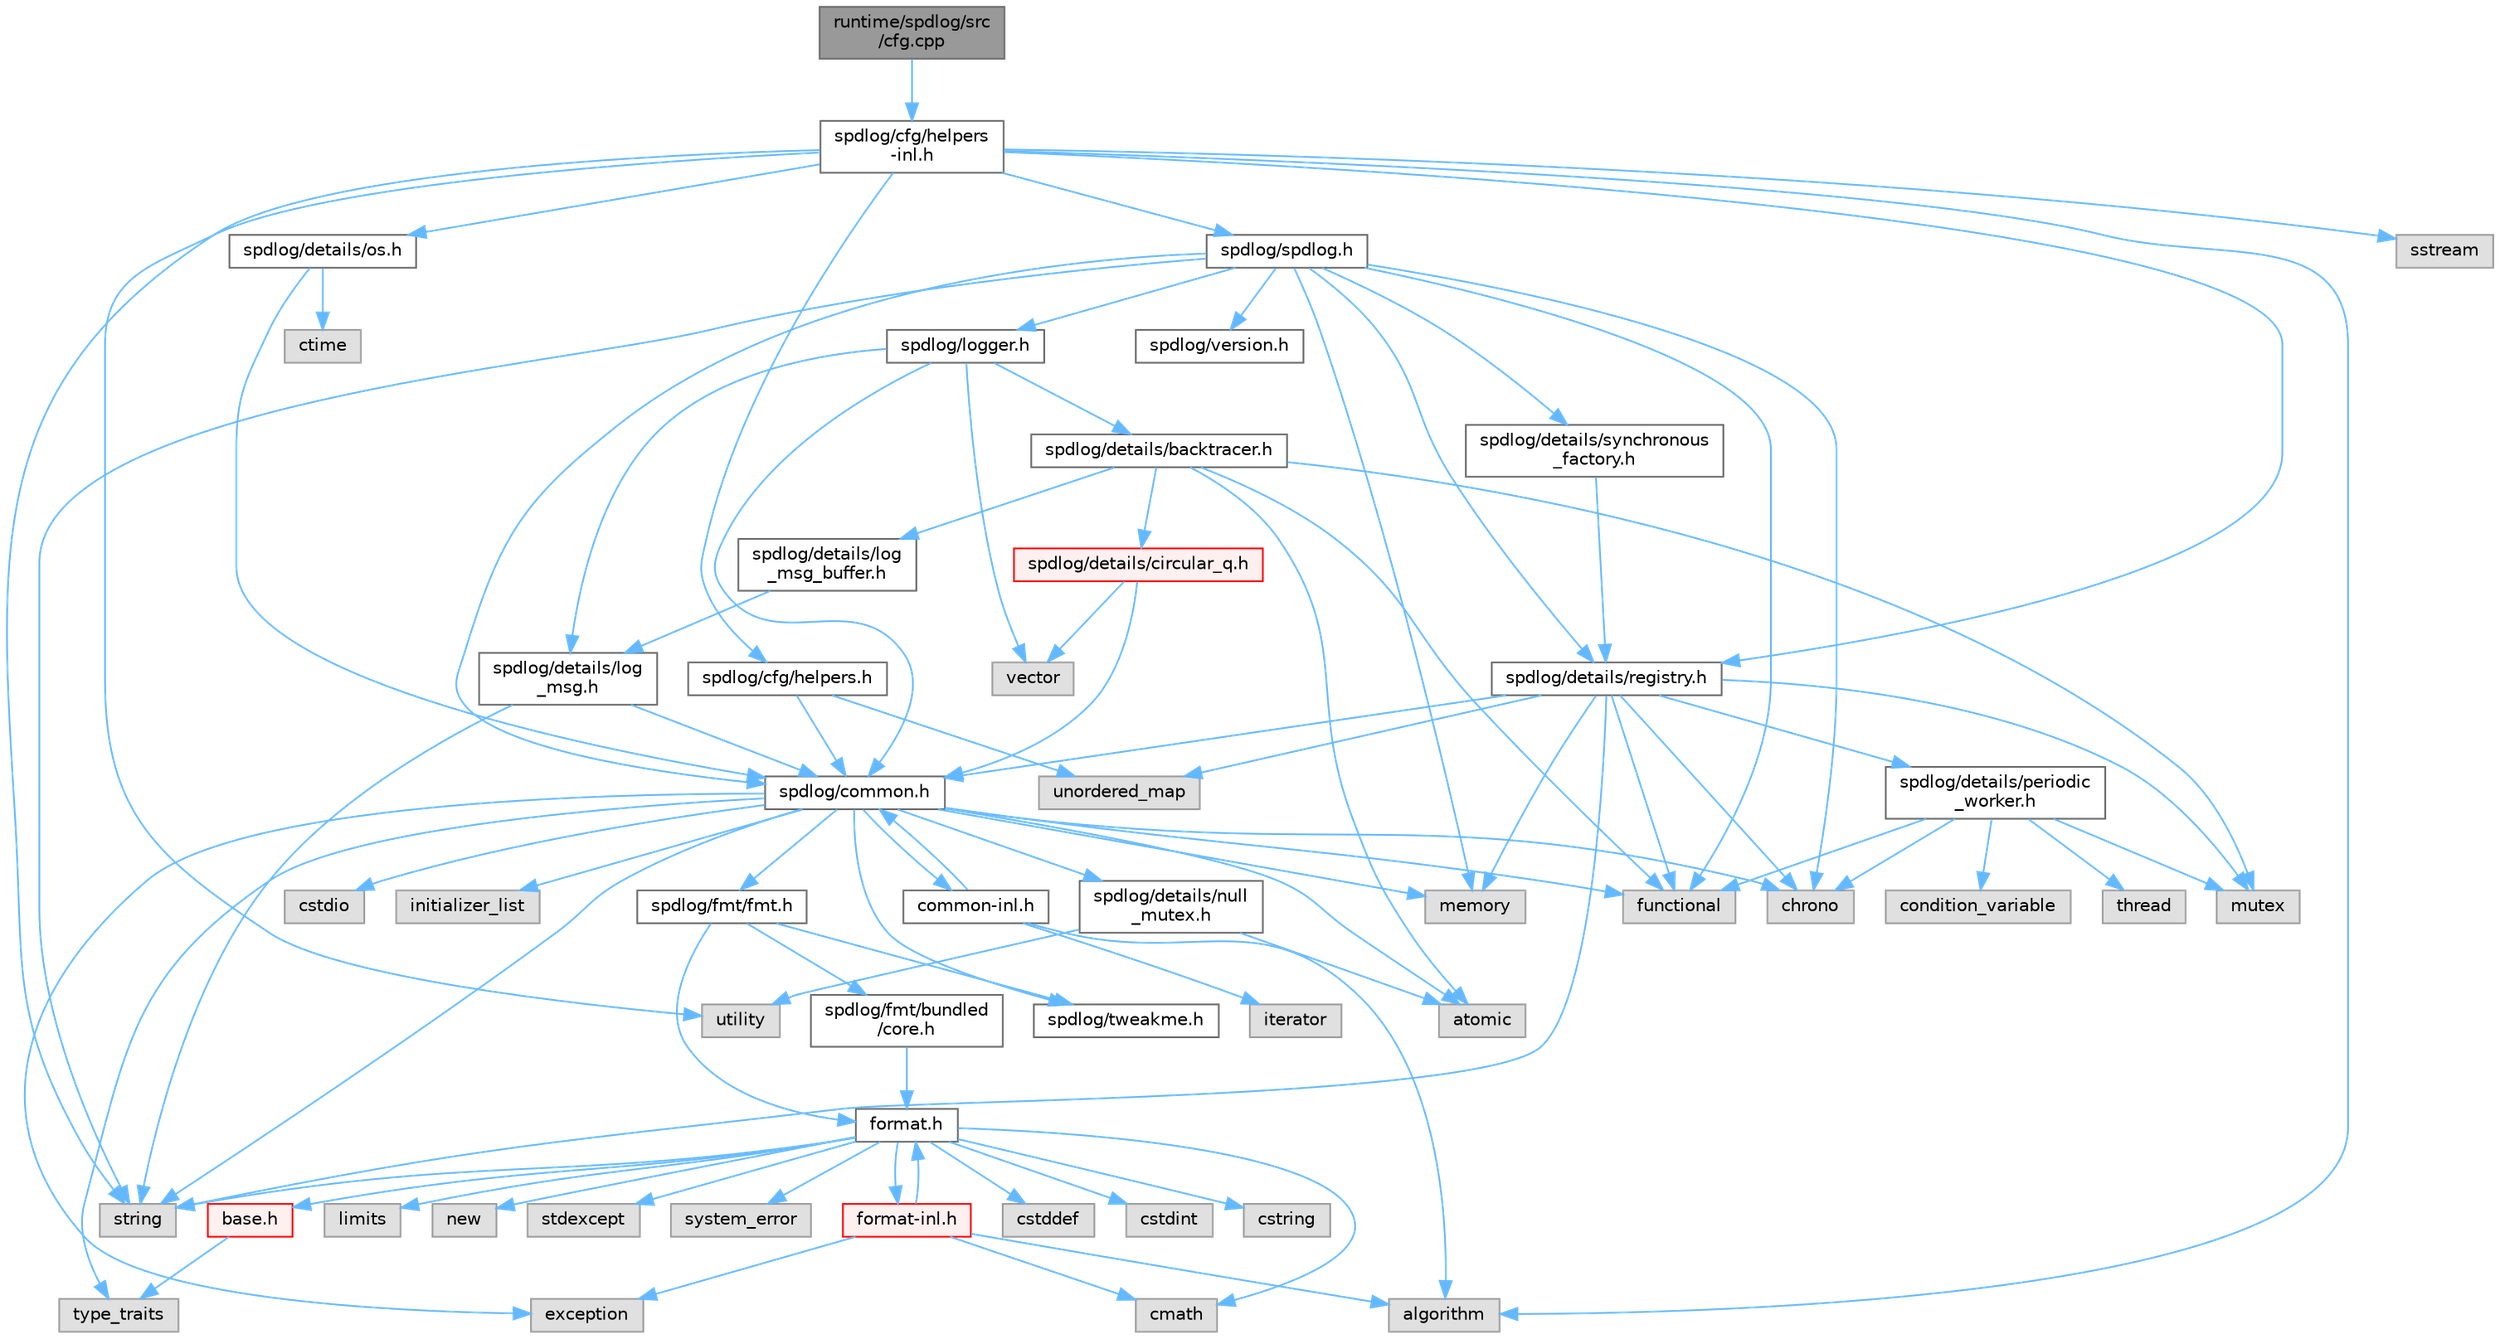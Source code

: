digraph "runtime/spdlog/src/cfg.cpp"
{
 // LATEX_PDF_SIZE
  bgcolor="transparent";
  edge [fontname=Helvetica,fontsize=10,labelfontname=Helvetica,labelfontsize=10];
  node [fontname=Helvetica,fontsize=10,shape=box,height=0.2,width=0.4];
  Node1 [id="Node000001",label="runtime/spdlog/src\l/cfg.cpp",height=0.2,width=0.4,color="gray40", fillcolor="grey60", style="filled", fontcolor="black",tooltip=" "];
  Node1 -> Node2 [id="edge89_Node000001_Node000002",color="steelblue1",style="solid",tooltip=" "];
  Node2 [id="Node000002",label="spdlog/cfg/helpers\l-inl.h",height=0.2,width=0.4,color="grey40", fillcolor="white", style="filled",URL="$helpers-inl_8h.html",tooltip=" "];
  Node2 -> Node3 [id="edge90_Node000002_Node000003",color="steelblue1",style="solid",tooltip=" "];
  Node3 [id="Node000003",label="spdlog/cfg/helpers.h",height=0.2,width=0.4,color="grey40", fillcolor="white", style="filled",URL="$helpers_8h.html",tooltip=" "];
  Node3 -> Node4 [id="edge91_Node000003_Node000004",color="steelblue1",style="solid",tooltip=" "];
  Node4 [id="Node000004",label="spdlog/common.h",height=0.2,width=0.4,color="grey40", fillcolor="white", style="filled",URL="$common_8h.html",tooltip=" "];
  Node4 -> Node5 [id="edge92_Node000004_Node000005",color="steelblue1",style="solid",tooltip=" "];
  Node5 [id="Node000005",label="spdlog/details/null\l_mutex.h",height=0.2,width=0.4,color="grey40", fillcolor="white", style="filled",URL="$null__mutex_8h.html",tooltip=" "];
  Node5 -> Node6 [id="edge93_Node000005_Node000006",color="steelblue1",style="solid",tooltip=" "];
  Node6 [id="Node000006",label="atomic",height=0.2,width=0.4,color="grey60", fillcolor="#E0E0E0", style="filled",tooltip=" "];
  Node5 -> Node7 [id="edge94_Node000005_Node000007",color="steelblue1",style="solid",tooltip=" "];
  Node7 [id="Node000007",label="utility",height=0.2,width=0.4,color="grey60", fillcolor="#E0E0E0", style="filled",tooltip=" "];
  Node4 -> Node8 [id="edge95_Node000004_Node000008",color="steelblue1",style="solid",tooltip=" "];
  Node8 [id="Node000008",label="spdlog/tweakme.h",height=0.2,width=0.4,color="grey40", fillcolor="white", style="filled",URL="$tweakme_8h.html",tooltip=" "];
  Node4 -> Node6 [id="edge96_Node000004_Node000006",color="steelblue1",style="solid",tooltip=" "];
  Node4 -> Node9 [id="edge97_Node000004_Node000009",color="steelblue1",style="solid",tooltip=" "];
  Node9 [id="Node000009",label="chrono",height=0.2,width=0.4,color="grey60", fillcolor="#E0E0E0", style="filled",tooltip=" "];
  Node4 -> Node10 [id="edge98_Node000004_Node000010",color="steelblue1",style="solid",tooltip=" "];
  Node10 [id="Node000010",label="cstdio",height=0.2,width=0.4,color="grey60", fillcolor="#E0E0E0", style="filled",tooltip=" "];
  Node4 -> Node11 [id="edge99_Node000004_Node000011",color="steelblue1",style="solid",tooltip=" "];
  Node11 [id="Node000011",label="exception",height=0.2,width=0.4,color="grey60", fillcolor="#E0E0E0", style="filled",tooltip=" "];
  Node4 -> Node12 [id="edge100_Node000004_Node000012",color="steelblue1",style="solid",tooltip=" "];
  Node12 [id="Node000012",label="functional",height=0.2,width=0.4,color="grey60", fillcolor="#E0E0E0", style="filled",tooltip=" "];
  Node4 -> Node13 [id="edge101_Node000004_Node000013",color="steelblue1",style="solid",tooltip=" "];
  Node13 [id="Node000013",label="initializer_list",height=0.2,width=0.4,color="grey60", fillcolor="#E0E0E0", style="filled",tooltip=" "];
  Node4 -> Node14 [id="edge102_Node000004_Node000014",color="steelblue1",style="solid",tooltip=" "];
  Node14 [id="Node000014",label="memory",height=0.2,width=0.4,color="grey60", fillcolor="#E0E0E0", style="filled",tooltip=" "];
  Node4 -> Node15 [id="edge103_Node000004_Node000015",color="steelblue1",style="solid",tooltip=" "];
  Node15 [id="Node000015",label="string",height=0.2,width=0.4,color="grey60", fillcolor="#E0E0E0", style="filled",tooltip=" "];
  Node4 -> Node16 [id="edge104_Node000004_Node000016",color="steelblue1",style="solid",tooltip=" "];
  Node16 [id="Node000016",label="type_traits",height=0.2,width=0.4,color="grey60", fillcolor="#E0E0E0", style="filled",tooltip=" "];
  Node4 -> Node17 [id="edge105_Node000004_Node000017",color="steelblue1",style="solid",tooltip=" "];
  Node17 [id="Node000017",label="spdlog/fmt/fmt.h",height=0.2,width=0.4,color="grey40", fillcolor="white", style="filled",URL="$fmt_8h.html",tooltip=" "];
  Node17 -> Node8 [id="edge106_Node000017_Node000008",color="steelblue1",style="solid",tooltip=" "];
  Node17 -> Node18 [id="edge107_Node000017_Node000018",color="steelblue1",style="solid",tooltip=" "];
  Node18 [id="Node000018",label="spdlog/fmt/bundled\l/core.h",height=0.2,width=0.4,color="grey40", fillcolor="white", style="filled",URL="$core_8h.html",tooltip=" "];
  Node18 -> Node19 [id="edge108_Node000018_Node000019",color="steelblue1",style="solid",tooltip=" "];
  Node19 [id="Node000019",label="format.h",height=0.2,width=0.4,color="grey40", fillcolor="white", style="filled",URL="$spdlog_2include_2spdlog_2fmt_2bundled_2format_8h.html",tooltip=" "];
  Node19 -> Node20 [id="edge109_Node000019_Node000020",color="steelblue1",style="solid",tooltip=" "];
  Node20 [id="Node000020",label="base.h",height=0.2,width=0.4,color="red", fillcolor="#FFF0F0", style="filled",URL="$base_8h.html",tooltip=" "];
  Node20 -> Node16 [id="edge110_Node000020_Node000016",color="steelblue1",style="solid",tooltip=" "];
  Node19 -> Node167 [id="edge111_Node000019_Node000167",color="steelblue1",style="solid",tooltip=" "];
  Node167 [id="Node000167",label="cmath",height=0.2,width=0.4,color="grey60", fillcolor="#E0E0E0", style="filled",tooltip=" "];
  Node19 -> Node26 [id="edge112_Node000019_Node000026",color="steelblue1",style="solid",tooltip=" "];
  Node26 [id="Node000026",label="cstddef",height=0.2,width=0.4,color="grey60", fillcolor="#E0E0E0", style="filled",tooltip=" "];
  Node19 -> Node27 [id="edge113_Node000019_Node000027",color="steelblue1",style="solid",tooltip=" "];
  Node27 [id="Node000027",label="cstdint",height=0.2,width=0.4,color="grey60", fillcolor="#E0E0E0", style="filled",tooltip=" "];
  Node19 -> Node29 [id="edge114_Node000019_Node000029",color="steelblue1",style="solid",tooltip=" "];
  Node29 [id="Node000029",label="cstring",height=0.2,width=0.4,color="grey60", fillcolor="#E0E0E0", style="filled",tooltip=" "];
  Node19 -> Node168 [id="edge115_Node000019_Node000168",color="steelblue1",style="solid",tooltip=" "];
  Node168 [id="Node000168",label="limits",height=0.2,width=0.4,color="grey60", fillcolor="#E0E0E0", style="filled",tooltip=" "];
  Node19 -> Node65 [id="edge116_Node000019_Node000065",color="steelblue1",style="solid",tooltip=" "];
  Node65 [id="Node000065",label="new",height=0.2,width=0.4,color="grey60", fillcolor="#E0E0E0", style="filled",tooltip=" "];
  Node19 -> Node169 [id="edge117_Node000019_Node000169",color="steelblue1",style="solid",tooltip=" "];
  Node169 [id="Node000169",label="stdexcept",height=0.2,width=0.4,color="grey60", fillcolor="#E0E0E0", style="filled",tooltip=" "];
  Node19 -> Node15 [id="edge118_Node000019_Node000015",color="steelblue1",style="solid",tooltip=" "];
  Node19 -> Node170 [id="edge119_Node000019_Node000170",color="steelblue1",style="solid",tooltip=" "];
  Node170 [id="Node000170",label="system_error",height=0.2,width=0.4,color="grey60", fillcolor="#E0E0E0", style="filled",tooltip=" "];
  Node19 -> Node171 [id="edge120_Node000019_Node000171",color="steelblue1",style="solid",tooltip=" "];
  Node171 [id="Node000171",label="format-inl.h",height=0.2,width=0.4,color="red", fillcolor="#FFF0F0", style="filled",URL="$format-inl_8h.html",tooltip=" "];
  Node171 -> Node172 [id="edge121_Node000171_Node000172",color="steelblue1",style="solid",tooltip=" "];
  Node172 [id="Node000172",label="algorithm",height=0.2,width=0.4,color="grey60", fillcolor="#E0E0E0", style="filled",tooltip=" "];
  Node171 -> Node167 [id="edge122_Node000171_Node000167",color="steelblue1",style="solid",tooltip=" "];
  Node171 -> Node11 [id="edge123_Node000171_Node000011",color="steelblue1",style="solid",tooltip=" "];
  Node171 -> Node19 [id="edge124_Node000171_Node000019",color="steelblue1",style="solid",tooltip=" "];
  Node17 -> Node19 [id="edge125_Node000017_Node000019",color="steelblue1",style="solid",tooltip=" "];
  Node4 -> Node176 [id="edge126_Node000004_Node000176",color="steelblue1",style="solid",tooltip=" "];
  Node176 [id="Node000176",label="common-inl.h",height=0.2,width=0.4,color="grey40", fillcolor="white", style="filled",URL="$common-inl_8h.html",tooltip=" "];
  Node176 -> Node4 [id="edge127_Node000176_Node000004",color="steelblue1",style="solid",tooltip=" "];
  Node176 -> Node172 [id="edge128_Node000176_Node000172",color="steelblue1",style="solid",tooltip=" "];
  Node176 -> Node177 [id="edge129_Node000176_Node000177",color="steelblue1",style="solid",tooltip=" "];
  Node177 [id="Node000177",label="iterator",height=0.2,width=0.4,color="grey60", fillcolor="#E0E0E0", style="filled",tooltip=" "];
  Node3 -> Node178 [id="edge130_Node000003_Node000178",color="steelblue1",style="solid",tooltip=" "];
  Node178 [id="Node000178",label="unordered_map",height=0.2,width=0.4,color="grey60", fillcolor="#E0E0E0", style="filled",tooltip=" "];
  Node2 -> Node179 [id="edge131_Node000002_Node000179",color="steelblue1",style="solid",tooltip=" "];
  Node179 [id="Node000179",label="spdlog/details/os.h",height=0.2,width=0.4,color="grey40", fillcolor="white", style="filled",URL="$details_2os_8h.html",tooltip=" "];
  Node179 -> Node180 [id="edge132_Node000179_Node000180",color="steelblue1",style="solid",tooltip=" "];
  Node180 [id="Node000180",label="ctime",height=0.2,width=0.4,color="grey60", fillcolor="#E0E0E0", style="filled",tooltip=" "];
  Node179 -> Node4 [id="edge133_Node000179_Node000004",color="steelblue1",style="solid",tooltip=" "];
  Node2 -> Node181 [id="edge134_Node000002_Node000181",color="steelblue1",style="solid",tooltip=" "];
  Node181 [id="Node000181",label="spdlog/details/registry.h",height=0.2,width=0.4,color="grey40", fillcolor="white", style="filled",URL="$registry_8h.html",tooltip=" "];
  Node181 -> Node4 [id="edge135_Node000181_Node000004",color="steelblue1",style="solid",tooltip=" "];
  Node181 -> Node182 [id="edge136_Node000181_Node000182",color="steelblue1",style="solid",tooltip=" "];
  Node182 [id="Node000182",label="spdlog/details/periodic\l_worker.h",height=0.2,width=0.4,color="grey40", fillcolor="white", style="filled",URL="$periodic__worker_8h.html",tooltip=" "];
  Node182 -> Node9 [id="edge137_Node000182_Node000009",color="steelblue1",style="solid",tooltip=" "];
  Node182 -> Node183 [id="edge138_Node000182_Node000183",color="steelblue1",style="solid",tooltip=" "];
  Node183 [id="Node000183",label="condition_variable",height=0.2,width=0.4,color="grey60", fillcolor="#E0E0E0", style="filled",tooltip=" "];
  Node182 -> Node12 [id="edge139_Node000182_Node000012",color="steelblue1",style="solid",tooltip=" "];
  Node182 -> Node184 [id="edge140_Node000182_Node000184",color="steelblue1",style="solid",tooltip=" "];
  Node184 [id="Node000184",label="mutex",height=0.2,width=0.4,color="grey60", fillcolor="#E0E0E0", style="filled",tooltip=" "];
  Node182 -> Node185 [id="edge141_Node000182_Node000185",color="steelblue1",style="solid",tooltip=" "];
  Node185 [id="Node000185",label="thread",height=0.2,width=0.4,color="grey60", fillcolor="#E0E0E0", style="filled",tooltip=" "];
  Node181 -> Node9 [id="edge142_Node000181_Node000009",color="steelblue1",style="solid",tooltip=" "];
  Node181 -> Node12 [id="edge143_Node000181_Node000012",color="steelblue1",style="solid",tooltip=" "];
  Node181 -> Node14 [id="edge144_Node000181_Node000014",color="steelblue1",style="solid",tooltip=" "];
  Node181 -> Node184 [id="edge145_Node000181_Node000184",color="steelblue1",style="solid",tooltip=" "];
  Node181 -> Node15 [id="edge146_Node000181_Node000015",color="steelblue1",style="solid",tooltip=" "];
  Node181 -> Node178 [id="edge147_Node000181_Node000178",color="steelblue1",style="solid",tooltip=" "];
  Node2 -> Node186 [id="edge148_Node000002_Node000186",color="steelblue1",style="solid",tooltip=" "];
  Node186 [id="Node000186",label="spdlog/spdlog.h",height=0.2,width=0.4,color="grey40", fillcolor="white", style="filled",URL="$spdlog_8h.html",tooltip=" "];
  Node186 -> Node4 [id="edge149_Node000186_Node000004",color="steelblue1",style="solid",tooltip=" "];
  Node186 -> Node181 [id="edge150_Node000186_Node000181",color="steelblue1",style="solid",tooltip=" "];
  Node186 -> Node187 [id="edge151_Node000186_Node000187",color="steelblue1",style="solid",tooltip=" "];
  Node187 [id="Node000187",label="spdlog/details/synchronous\l_factory.h",height=0.2,width=0.4,color="grey40", fillcolor="white", style="filled",URL="$synchronous__factory_8h.html",tooltip=" "];
  Node187 -> Node181 [id="edge152_Node000187_Node000181",color="steelblue1",style="solid",tooltip=" "];
  Node186 -> Node188 [id="edge153_Node000186_Node000188",color="steelblue1",style="solid",tooltip=" "];
  Node188 [id="Node000188",label="spdlog/logger.h",height=0.2,width=0.4,color="grey40", fillcolor="white", style="filled",URL="$logger_8h.html",tooltip=" "];
  Node188 -> Node4 [id="edge154_Node000188_Node000004",color="steelblue1",style="solid",tooltip=" "];
  Node188 -> Node189 [id="edge155_Node000188_Node000189",color="steelblue1",style="solid",tooltip=" "];
  Node189 [id="Node000189",label="spdlog/details/backtracer.h",height=0.2,width=0.4,color="grey40", fillcolor="white", style="filled",URL="$backtracer_8h.html",tooltip=" "];
  Node189 -> Node190 [id="edge156_Node000189_Node000190",color="steelblue1",style="solid",tooltip=" "];
  Node190 [id="Node000190",label="spdlog/details/circular_q.h",height=0.2,width=0.4,color="red", fillcolor="#FFF0F0", style="filled",URL="$circular__q_8h.html",tooltip=" "];
  Node190 -> Node191 [id="edge157_Node000190_Node000191",color="steelblue1",style="solid",tooltip=" "];
  Node191 [id="Node000191",label="vector",height=0.2,width=0.4,color="grey60", fillcolor="#E0E0E0", style="filled",tooltip=" "];
  Node190 -> Node4 [id="edge158_Node000190_Node000004",color="steelblue1",style="solid",tooltip=" "];
  Node189 -> Node192 [id="edge159_Node000189_Node000192",color="steelblue1",style="solid",tooltip=" "];
  Node192 [id="Node000192",label="spdlog/details/log\l_msg_buffer.h",height=0.2,width=0.4,color="grey40", fillcolor="white", style="filled",URL="$log__msg__buffer_8h.html",tooltip=" "];
  Node192 -> Node193 [id="edge160_Node000192_Node000193",color="steelblue1",style="solid",tooltip=" "];
  Node193 [id="Node000193",label="spdlog/details/log\l_msg.h",height=0.2,width=0.4,color="grey40", fillcolor="white", style="filled",URL="$log__msg_8h.html",tooltip=" "];
  Node193 -> Node4 [id="edge161_Node000193_Node000004",color="steelblue1",style="solid",tooltip=" "];
  Node193 -> Node15 [id="edge162_Node000193_Node000015",color="steelblue1",style="solid",tooltip=" "];
  Node189 -> Node6 [id="edge163_Node000189_Node000006",color="steelblue1",style="solid",tooltip=" "];
  Node189 -> Node12 [id="edge164_Node000189_Node000012",color="steelblue1",style="solid",tooltip=" "];
  Node189 -> Node184 [id="edge165_Node000189_Node000184",color="steelblue1",style="solid",tooltip=" "];
  Node188 -> Node193 [id="edge166_Node000188_Node000193",color="steelblue1",style="solid",tooltip=" "];
  Node188 -> Node191 [id="edge167_Node000188_Node000191",color="steelblue1",style="solid",tooltip=" "];
  Node186 -> Node194 [id="edge168_Node000186_Node000194",color="steelblue1",style="solid",tooltip=" "];
  Node194 [id="Node000194",label="spdlog/version.h",height=0.2,width=0.4,color="grey40", fillcolor="white", style="filled",URL="$spdlog_2include_2spdlog_2version_8h.html",tooltip=" "];
  Node186 -> Node9 [id="edge169_Node000186_Node000009",color="steelblue1",style="solid",tooltip=" "];
  Node186 -> Node12 [id="edge170_Node000186_Node000012",color="steelblue1",style="solid",tooltip=" "];
  Node186 -> Node14 [id="edge171_Node000186_Node000014",color="steelblue1",style="solid",tooltip=" "];
  Node186 -> Node15 [id="edge172_Node000186_Node000015",color="steelblue1",style="solid",tooltip=" "];
  Node2 -> Node172 [id="edge173_Node000002_Node000172",color="steelblue1",style="solid",tooltip=" "];
  Node2 -> Node195 [id="edge174_Node000002_Node000195",color="steelblue1",style="solid",tooltip=" "];
  Node195 [id="Node000195",label="sstream",height=0.2,width=0.4,color="grey60", fillcolor="#E0E0E0", style="filled",tooltip=" "];
  Node2 -> Node15 [id="edge175_Node000002_Node000015",color="steelblue1",style="solid",tooltip=" "];
  Node2 -> Node7 [id="edge176_Node000002_Node000007",color="steelblue1",style="solid",tooltip=" "];
}
